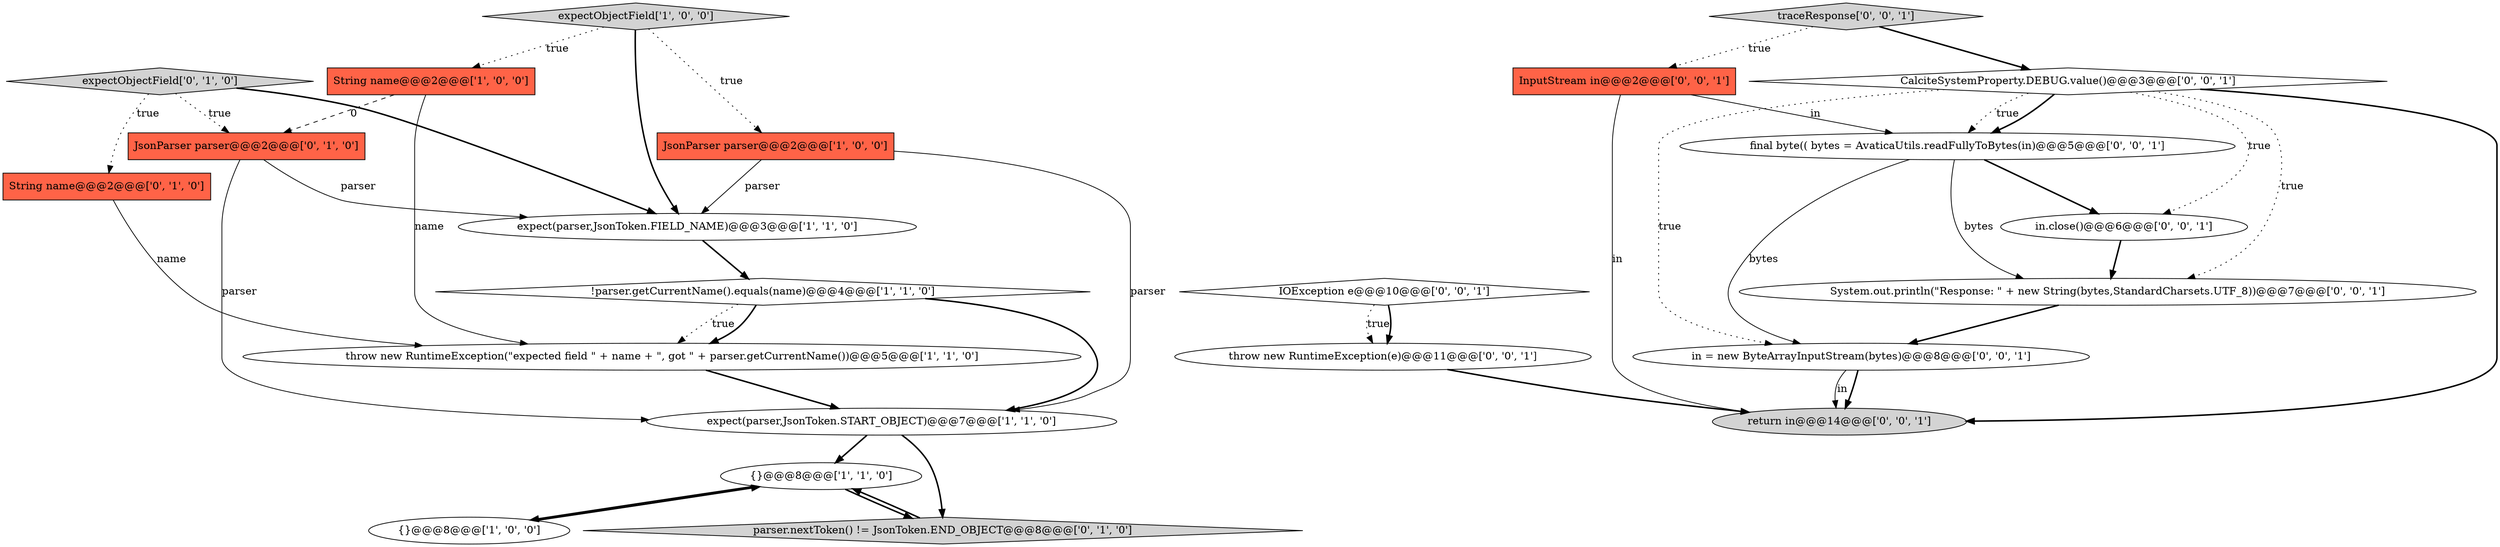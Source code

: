 digraph {
12 [style = filled, label = "expectObjectField['0', '1', '0']", fillcolor = lightgray, shape = diamond image = "AAA0AAABBB2BBB"];
8 [style = filled, label = "throw new RuntimeException(\"expected field \" + name + \", got \" + parser.getCurrentName())@@@5@@@['1', '1', '0']", fillcolor = white, shape = ellipse image = "AAA0AAABBB1BBB"];
20 [style = filled, label = "throw new RuntimeException(e)@@@11@@@['0', '0', '1']", fillcolor = white, shape = ellipse image = "AAA0AAABBB3BBB"];
2 [style = filled, label = "{}@@@8@@@['1', '0', '0']", fillcolor = white, shape = ellipse image = "AAA0AAABBB1BBB"];
6 [style = filled, label = "{}@@@8@@@['1', '1', '0']", fillcolor = white, shape = ellipse image = "AAA0AAABBB1BBB"];
9 [style = filled, label = "String name@@@2@@@['0', '1', '0']", fillcolor = tomato, shape = box image = "AAA0AAABBB2BBB"];
11 [style = filled, label = "parser.nextToken() != JsonToken.END_OBJECT@@@8@@@['0', '1', '0']", fillcolor = lightgray, shape = diamond image = "AAA0AAABBB2BBB"];
16 [style = filled, label = "return in@@@14@@@['0', '0', '1']", fillcolor = lightgray, shape = ellipse image = "AAA0AAABBB3BBB"];
22 [style = filled, label = "traceResponse['0', '0', '1']", fillcolor = lightgray, shape = diamond image = "AAA0AAABBB3BBB"];
21 [style = filled, label = "IOException e@@@10@@@['0', '0', '1']", fillcolor = white, shape = diamond image = "AAA0AAABBB3BBB"];
18 [style = filled, label = "InputStream in@@@2@@@['0', '0', '1']", fillcolor = tomato, shape = box image = "AAA0AAABBB3BBB"];
10 [style = filled, label = "JsonParser parser@@@2@@@['0', '1', '0']", fillcolor = tomato, shape = box image = "AAA1AAABBB2BBB"];
3 [style = filled, label = "expectObjectField['1', '0', '0']", fillcolor = lightgray, shape = diamond image = "AAA0AAABBB1BBB"];
4 [style = filled, label = "JsonParser parser@@@2@@@['1', '0', '0']", fillcolor = tomato, shape = box image = "AAA0AAABBB1BBB"];
13 [style = filled, label = "in.close()@@@6@@@['0', '0', '1']", fillcolor = white, shape = ellipse image = "AAA0AAABBB3BBB"];
0 [style = filled, label = "!parser.getCurrentName().equals(name)@@@4@@@['1', '1', '0']", fillcolor = white, shape = diamond image = "AAA0AAABBB1BBB"];
15 [style = filled, label = "in = new ByteArrayInputStream(bytes)@@@8@@@['0', '0', '1']", fillcolor = white, shape = ellipse image = "AAA0AAABBB3BBB"];
14 [style = filled, label = "final byte(( bytes = AvaticaUtils.readFullyToBytes(in)@@@5@@@['0', '0', '1']", fillcolor = white, shape = ellipse image = "AAA0AAABBB3BBB"];
17 [style = filled, label = "CalciteSystemProperty.DEBUG.value()@@@3@@@['0', '0', '1']", fillcolor = white, shape = diamond image = "AAA0AAABBB3BBB"];
19 [style = filled, label = "System.out.println(\"Response: \" + new String(bytes,StandardCharsets.UTF_8))@@@7@@@['0', '0', '1']", fillcolor = white, shape = ellipse image = "AAA0AAABBB3BBB"];
7 [style = filled, label = "expect(parser,JsonToken.FIELD_NAME)@@@3@@@['1', '1', '0']", fillcolor = white, shape = ellipse image = "AAA0AAABBB1BBB"];
5 [style = filled, label = "String name@@@2@@@['1', '0', '0']", fillcolor = tomato, shape = box image = "AAA1AAABBB1BBB"];
1 [style = filled, label = "expect(parser,JsonToken.START_OBJECT)@@@7@@@['1', '1', '0']", fillcolor = white, shape = ellipse image = "AAA0AAABBB1BBB"];
21->20 [style = dotted, label="true"];
22->18 [style = dotted, label="true"];
2->6 [style = bold, label=""];
11->6 [style = bold, label=""];
17->14 [style = dotted, label="true"];
3->4 [style = dotted, label="true"];
7->0 [style = bold, label=""];
18->16 [style = solid, label="in"];
14->15 [style = solid, label="bytes"];
9->8 [style = solid, label="name"];
15->16 [style = bold, label=""];
4->7 [style = solid, label="parser"];
18->14 [style = solid, label="in"];
14->19 [style = solid, label="bytes"];
12->7 [style = bold, label=""];
1->11 [style = bold, label=""];
6->2 [style = bold, label=""];
0->8 [style = dotted, label="true"];
4->1 [style = solid, label="parser"];
8->1 [style = bold, label=""];
13->19 [style = bold, label=""];
1->6 [style = bold, label=""];
3->5 [style = dotted, label="true"];
21->20 [style = bold, label=""];
20->16 [style = bold, label=""];
17->15 [style = dotted, label="true"];
12->10 [style = dotted, label="true"];
5->10 [style = dashed, label="0"];
10->7 [style = solid, label="parser"];
3->7 [style = bold, label=""];
5->8 [style = solid, label="name"];
17->14 [style = bold, label=""];
0->1 [style = bold, label=""];
6->11 [style = bold, label=""];
0->8 [style = bold, label=""];
17->19 [style = dotted, label="true"];
22->17 [style = bold, label=""];
14->13 [style = bold, label=""];
19->15 [style = bold, label=""];
15->16 [style = solid, label="in"];
17->13 [style = dotted, label="true"];
17->16 [style = bold, label=""];
10->1 [style = solid, label="parser"];
12->9 [style = dotted, label="true"];
}
